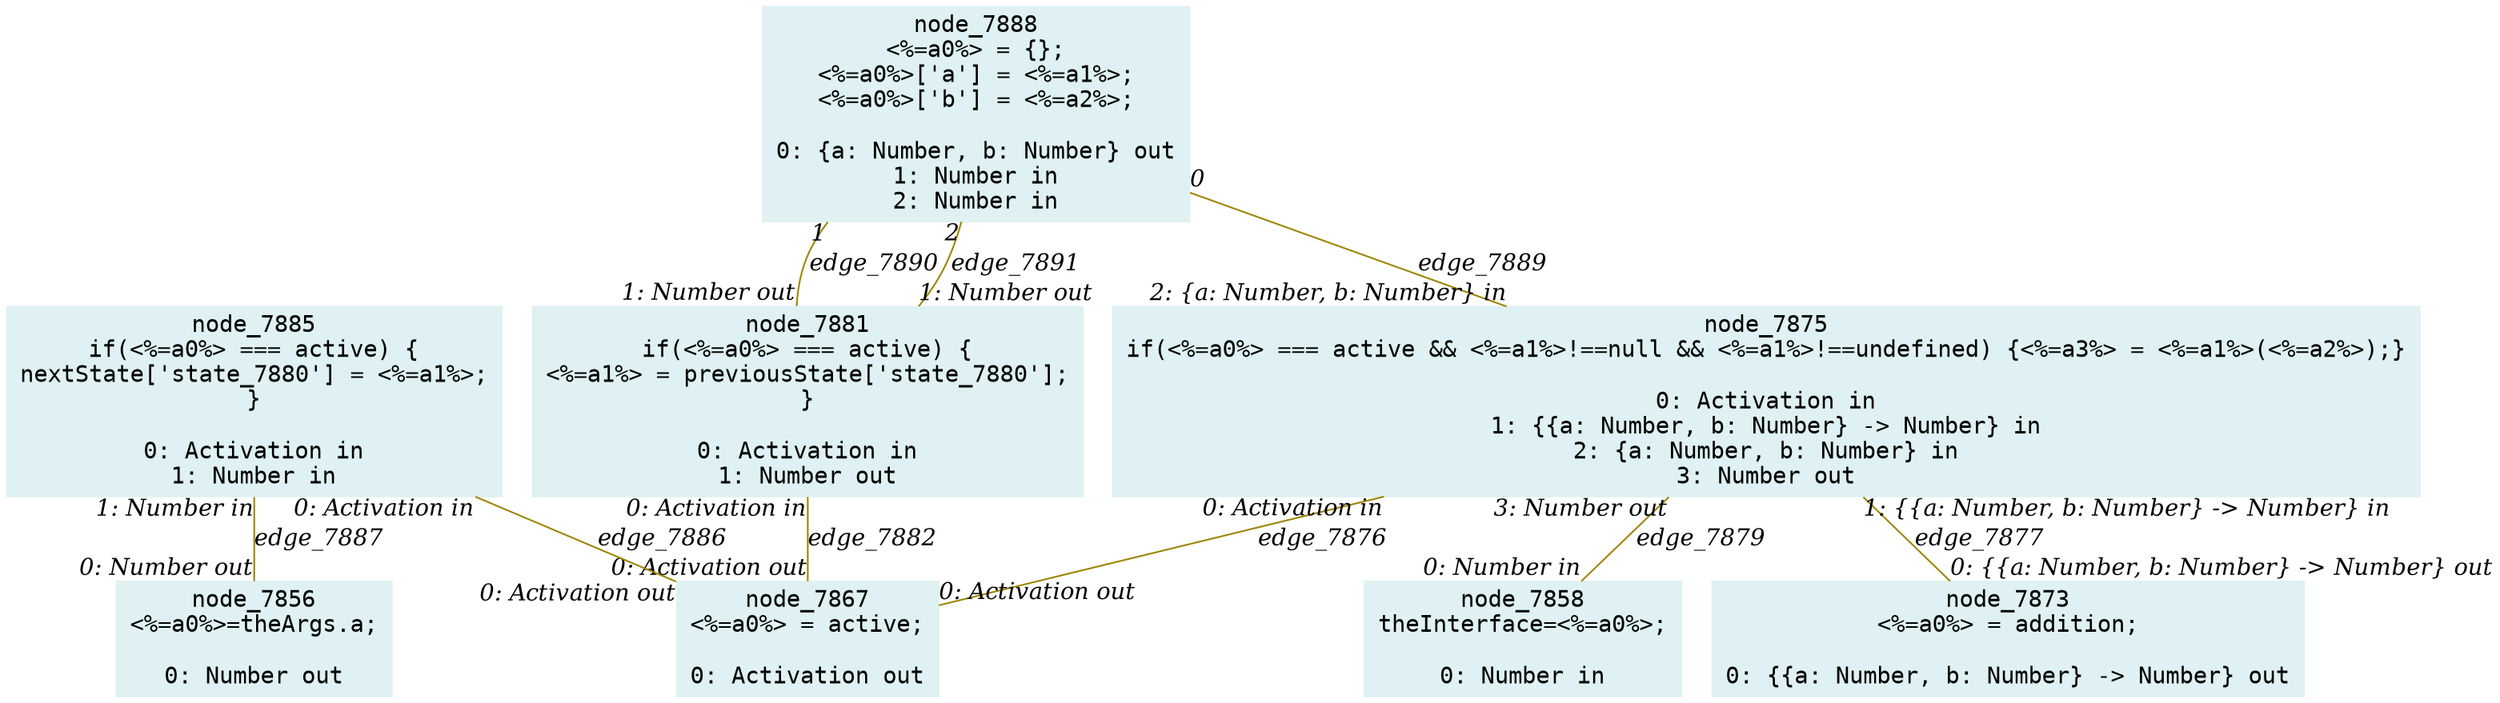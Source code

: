digraph g{node_7856 [shape="box", style="filled", color="#dff1f2", fontname="Courier", label="node_7856
<%=a0%>=theArgs.a;

0: Number out" ]
node_7858 [shape="box", style="filled", color="#dff1f2", fontname="Courier", label="node_7858
theInterface=<%=a0%>;

0: Number in" ]
node_7867 [shape="box", style="filled", color="#dff1f2", fontname="Courier", label="node_7867
<%=a0%> = active;

0: Activation out" ]
node_7873 [shape="box", style="filled", color="#dff1f2", fontname="Courier", label="node_7873
<%=a0%> = addition;

0: {{a: Number, b: Number} -> Number} out" ]
node_7875 [shape="box", style="filled", color="#dff1f2", fontname="Courier", label="node_7875
if(<%=a0%> === active && <%=a1%>!==null && <%=a1%>!==undefined) {<%=a3%> = <%=a1%>(<%=a2%>);}

0: Activation in
1: {{a: Number, b: Number} -> Number} in
2: {a: Number, b: Number} in
3: Number out" ]
node_7881 [shape="box", style="filled", color="#dff1f2", fontname="Courier", label="node_7881
if(<%=a0%> === active) {
<%=a1%> = previousState['state_7880'];
}

0: Activation in
1: Number out" ]
node_7885 [shape="box", style="filled", color="#dff1f2", fontname="Courier", label="node_7885
if(<%=a0%> === active) {
nextState['state_7880'] = <%=a1%>;
}

0: Activation in
1: Number in" ]
node_7888 [shape="box", style="filled", color="#dff1f2", fontname="Courier", label="node_7888
<%=a0%> = {};
<%=a0%>['a'] = <%=a1%>;
<%=a0%>['b'] = <%=a2%>;

0: {a: Number, b: Number} out
1: Number in
2: Number in" ]
node_7875 -> node_7867 [dir=none, arrowHead=none, fontname="Times-Italic", arrowsize=1, color="#9d8400", label="edge_7876",  headlabel="0: Activation out", taillabel="0: Activation in" ]
node_7875 -> node_7873 [dir=none, arrowHead=none, fontname="Times-Italic", arrowsize=1, color="#9d8400", label="edge_7877",  headlabel="0: {{a: Number, b: Number} -> Number} out", taillabel="1: {{a: Number, b: Number} -> Number} in" ]
node_7875 -> node_7858 [dir=none, arrowHead=none, fontname="Times-Italic", arrowsize=1, color="#9d8400", label="edge_7879",  headlabel="0: Number in", taillabel="3: Number out" ]
node_7881 -> node_7867 [dir=none, arrowHead=none, fontname="Times-Italic", arrowsize=1, color="#9d8400", label="edge_7882",  headlabel="0: Activation out", taillabel="0: Activation in" ]
node_7885 -> node_7867 [dir=none, arrowHead=none, fontname="Times-Italic", arrowsize=1, color="#9d8400", label="edge_7886",  headlabel="0: Activation out", taillabel="0: Activation in" ]
node_7885 -> node_7856 [dir=none, arrowHead=none, fontname="Times-Italic", arrowsize=1, color="#9d8400", label="edge_7887",  headlabel="0: Number out", taillabel="1: Number in" ]
node_7888 -> node_7875 [dir=none, arrowHead=none, fontname="Times-Italic", arrowsize=1, color="#9d8400", label="edge_7889",  headlabel="2: {a: Number, b: Number} in", taillabel="0" ]
node_7888 -> node_7881 [dir=none, arrowHead=none, fontname="Times-Italic", arrowsize=1, color="#9d8400", label="edge_7890",  headlabel="1: Number out", taillabel="1" ]
node_7888 -> node_7881 [dir=none, arrowHead=none, fontname="Times-Italic", arrowsize=1, color="#9d8400", label="edge_7891",  headlabel="1: Number out", taillabel="2" ]
}